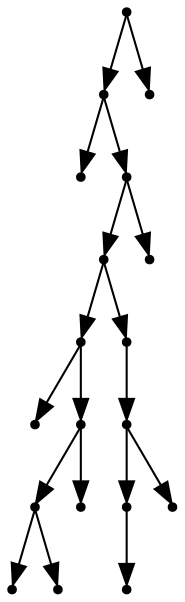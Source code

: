 digraph {
  18 [shape=point];
  16 [shape=point];
  0 [shape=point];
  15 [shape=point];
  13 [shape=point];
  7 [shape=point];
  1 [shape=point];
  6 [shape=point];
  4 [shape=point];
  2 [shape=point];
  3 [shape=point];
  5 [shape=point];
  12 [shape=point];
  11 [shape=point];
  9 [shape=point];
  8 [shape=point];
  10 [shape=point];
  14 [shape=point];
  17 [shape=point];
18 -> 16;
16 -> 0;
16 -> 15;
15 -> 13;
13 -> 7;
7 -> 1;
7 -> 6;
6 -> 4;
4 -> 2;
4 -> 3;
6 -> 5;
13 -> 12;
12 -> 11;
11 -> 9;
9 -> 8;
11 -> 10;
15 -> 14;
18 -> 17;
}
